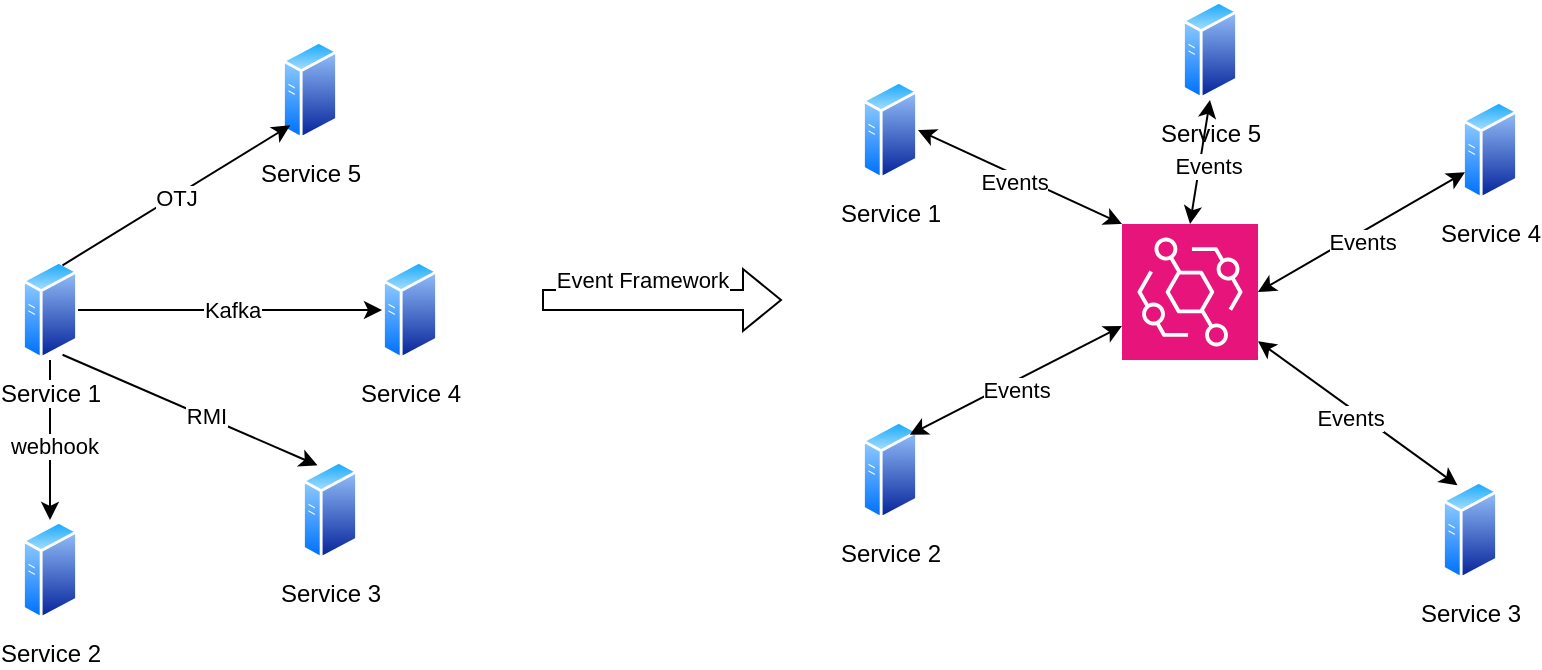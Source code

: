 <mxfile version="24.8.4">
  <diagram name="Page-1" id="nVBDxi55UeCHHlhTbFJY">
    <mxGraphModel dx="889" dy="572" grid="1" gridSize="10" guides="1" tooltips="1" connect="1" arrows="1" fold="1" page="1" pageScale="1" pageWidth="827" pageHeight="1169" math="0" shadow="0">
      <root>
        <mxCell id="0" />
        <mxCell id="1" parent="0" />
        <mxCell id="kQ5llFyRg5BjpRS1uALz-22" value="" style="shape=flexArrow;endArrow=classic;html=1;rounded=0;" edge="1" parent="1">
          <mxGeometry width="50" height="50" relative="1" as="geometry">
            <mxPoint x="320" y="160" as="sourcePoint" />
            <mxPoint x="440" y="160" as="targetPoint" />
          </mxGeometry>
        </mxCell>
        <mxCell id="kQ5llFyRg5BjpRS1uALz-55" value="Event Framework" style="edgeLabel;html=1;align=center;verticalAlign=middle;resizable=0;points=[];" vertex="1" connectable="0" parent="kQ5llFyRg5BjpRS1uALz-22">
          <mxGeometry x="-0.067" y="3" relative="1" as="geometry">
            <mxPoint x="-6" y="-7" as="offset" />
          </mxGeometry>
        </mxCell>
        <mxCell id="kQ5llFyRg5BjpRS1uALz-25" value="Service 1" style="image;aspect=fixed;perimeter=ellipsePerimeter;html=1;align=center;shadow=0;dashed=0;spacingTop=3;image=img/lib/active_directory/generic_server.svg;" vertex="1" parent="1">
          <mxGeometry x="480" y="50" width="28" height="50" as="geometry" />
        </mxCell>
        <mxCell id="kQ5llFyRg5BjpRS1uALz-26" value="Service 5" style="image;aspect=fixed;perimeter=ellipsePerimeter;html=1;align=center;shadow=0;dashed=0;spacingTop=3;image=img/lib/active_directory/generic_server.svg;" vertex="1" parent="1">
          <mxGeometry x="640" y="10" width="28" height="50" as="geometry" />
        </mxCell>
        <mxCell id="kQ5llFyRg5BjpRS1uALz-27" value="Service 4" style="image;aspect=fixed;perimeter=ellipsePerimeter;html=1;align=center;shadow=0;dashed=0;spacingTop=3;image=img/lib/active_directory/generic_server.svg;" vertex="1" parent="1">
          <mxGeometry x="780" y="60" width="28" height="50" as="geometry" />
        </mxCell>
        <mxCell id="kQ5llFyRg5BjpRS1uALz-28" value="Service 3" style="image;aspect=fixed;perimeter=ellipsePerimeter;html=1;align=center;shadow=0;dashed=0;spacingTop=3;image=img/lib/active_directory/generic_server.svg;" vertex="1" parent="1">
          <mxGeometry x="770" y="250" width="28" height="50" as="geometry" />
        </mxCell>
        <mxCell id="kQ5llFyRg5BjpRS1uALz-36" value="Service 2" style="image;aspect=fixed;perimeter=ellipsePerimeter;html=1;align=center;shadow=0;dashed=0;spacingTop=3;image=img/lib/active_directory/generic_server.svg;" vertex="1" parent="1">
          <mxGeometry x="480" y="220" width="28" height="50" as="geometry" />
        </mxCell>
        <mxCell id="kQ5llFyRg5BjpRS1uALz-38" value="" style="sketch=0;points=[[0,0,0],[0.25,0,0],[0.5,0,0],[0.75,0,0],[1,0,0],[0,1,0],[0.25,1,0],[0.5,1,0],[0.75,1,0],[1,1,0],[0,0.25,0],[0,0.5,0],[0,0.75,0],[1,0.25,0],[1,0.5,0],[1,0.75,0]];outlineConnect=0;fontColor=#232F3E;fillColor=#E7157B;strokeColor=#ffffff;dashed=0;verticalLabelPosition=bottom;verticalAlign=top;align=center;html=1;fontSize=12;fontStyle=0;aspect=fixed;shape=mxgraph.aws4.resourceIcon;resIcon=mxgraph.aws4.eventbridge;" vertex="1" parent="1">
          <mxGeometry x="610" y="122" width="68" height="68" as="geometry" />
        </mxCell>
        <mxCell id="kQ5llFyRg5BjpRS1uALz-42" value="" style="endArrow=classic;startArrow=classic;html=1;rounded=0;exitX=1;exitY=0.5;exitDx=0;exitDy=0;entryX=0;entryY=0;entryDx=0;entryDy=0;entryPerimeter=0;" edge="1" parent="1" source="kQ5llFyRg5BjpRS1uALz-25" target="kQ5llFyRg5BjpRS1uALz-38">
          <mxGeometry width="50" height="50" relative="1" as="geometry">
            <mxPoint x="520" y="170" as="sourcePoint" />
            <mxPoint x="570" y="120" as="targetPoint" />
          </mxGeometry>
        </mxCell>
        <mxCell id="kQ5llFyRg5BjpRS1uALz-43" value="Events" style="edgeLabel;html=1;align=center;verticalAlign=middle;resizable=0;points=[];" vertex="1" connectable="0" parent="kQ5llFyRg5BjpRS1uALz-42">
          <mxGeometry x="-0.036" y="-4" relative="1" as="geometry">
            <mxPoint as="offset" />
          </mxGeometry>
        </mxCell>
        <mxCell id="kQ5llFyRg5BjpRS1uALz-44" value="" style="endArrow=classic;startArrow=classic;html=1;rounded=0;exitX=1;exitY=0;exitDx=0;exitDy=0;entryX=0;entryY=0.75;entryDx=0;entryDy=0;entryPerimeter=0;" edge="1" parent="1" source="kQ5llFyRg5BjpRS1uALz-36" target="kQ5llFyRg5BjpRS1uALz-38">
          <mxGeometry width="50" height="50" relative="1" as="geometry">
            <mxPoint x="550" y="200" as="sourcePoint" />
            <mxPoint x="672" y="267" as="targetPoint" />
          </mxGeometry>
        </mxCell>
        <mxCell id="kQ5llFyRg5BjpRS1uALz-45" value="Events" style="edgeLabel;html=1;align=center;verticalAlign=middle;resizable=0;points=[];" vertex="1" connectable="0" parent="kQ5llFyRg5BjpRS1uALz-44">
          <mxGeometry x="-0.036" y="-4" relative="1" as="geometry">
            <mxPoint as="offset" />
          </mxGeometry>
        </mxCell>
        <mxCell id="kQ5llFyRg5BjpRS1uALz-46" value="" style="endArrow=classic;startArrow=classic;html=1;rounded=0;exitX=1;exitY=0.5;exitDx=0;exitDy=0;entryX=0;entryY=0.75;entryDx=0;entryDy=0;exitPerimeter=0;" edge="1" parent="1" source="kQ5llFyRg5BjpRS1uALz-38" target="kQ5llFyRg5BjpRS1uALz-27">
          <mxGeometry width="50" height="50" relative="1" as="geometry">
            <mxPoint x="700" y="140" as="sourcePoint" />
            <mxPoint x="822" y="207" as="targetPoint" />
          </mxGeometry>
        </mxCell>
        <mxCell id="kQ5llFyRg5BjpRS1uALz-47" value="Events" style="edgeLabel;html=1;align=center;verticalAlign=middle;resizable=0;points=[];" vertex="1" connectable="0" parent="kQ5llFyRg5BjpRS1uALz-46">
          <mxGeometry x="-0.036" y="-4" relative="1" as="geometry">
            <mxPoint as="offset" />
          </mxGeometry>
        </mxCell>
        <mxCell id="kQ5llFyRg5BjpRS1uALz-48" value="" style="endArrow=classic;startArrow=classic;html=1;rounded=0;exitX=0.5;exitY=0;exitDx=0;exitDy=0;entryX=0.5;entryY=1;entryDx=0;entryDy=0;exitPerimeter=0;" edge="1" parent="1" source="kQ5llFyRg5BjpRS1uALz-38" target="kQ5llFyRg5BjpRS1uALz-26">
          <mxGeometry width="50" height="50" relative="1" as="geometry">
            <mxPoint x="590" y="40" as="sourcePoint" />
            <mxPoint x="712" y="107" as="targetPoint" />
          </mxGeometry>
        </mxCell>
        <mxCell id="kQ5llFyRg5BjpRS1uALz-49" value="Events" style="edgeLabel;html=1;align=center;verticalAlign=middle;resizable=0;points=[];" vertex="1" connectable="0" parent="kQ5llFyRg5BjpRS1uALz-48">
          <mxGeometry x="-0.036" y="-4" relative="1" as="geometry">
            <mxPoint as="offset" />
          </mxGeometry>
        </mxCell>
        <mxCell id="kQ5llFyRg5BjpRS1uALz-50" value="" style="endArrow=classic;startArrow=classic;html=1;rounded=0;entryX=0.25;entryY=0;entryDx=0;entryDy=0;" edge="1" parent="1" source="kQ5llFyRg5BjpRS1uALz-38" target="kQ5llFyRg5BjpRS1uALz-28">
          <mxGeometry width="50" height="50" relative="1" as="geometry">
            <mxPoint x="670" y="210" as="sourcePoint" />
            <mxPoint x="720" y="240" as="targetPoint" />
          </mxGeometry>
        </mxCell>
        <mxCell id="kQ5llFyRg5BjpRS1uALz-51" value="Events" style="edgeLabel;html=1;align=center;verticalAlign=middle;resizable=0;points=[];" vertex="1" connectable="0" parent="kQ5llFyRg5BjpRS1uALz-50">
          <mxGeometry x="-0.036" y="-4" relative="1" as="geometry">
            <mxPoint as="offset" />
          </mxGeometry>
        </mxCell>
        <mxCell id="kQ5llFyRg5BjpRS1uALz-52" value="" style="group" vertex="1" connectable="0" parent="1">
          <mxGeometry x="60" y="30" width="208" height="290" as="geometry" />
        </mxCell>
        <mxCell id="kQ5llFyRg5BjpRS1uALz-20" value="" style="edgeStyle=orthogonalEdgeStyle;rounded=0;orthogonalLoop=1;jettySize=auto;html=1;" edge="1" parent="kQ5llFyRg5BjpRS1uALz-52" source="kQ5llFyRg5BjpRS1uALz-1" target="kQ5llFyRg5BjpRS1uALz-19">
          <mxGeometry relative="1" as="geometry" />
        </mxCell>
        <mxCell id="kQ5llFyRg5BjpRS1uALz-21" value="webhook" style="edgeLabel;html=1;align=center;verticalAlign=middle;resizable=0;points=[];" vertex="1" connectable="0" parent="kQ5llFyRg5BjpRS1uALz-20">
          <mxGeometry x="0.064" y="2" relative="1" as="geometry">
            <mxPoint as="offset" />
          </mxGeometry>
        </mxCell>
        <mxCell id="kQ5llFyRg5BjpRS1uALz-1" value="Service 1" style="image;aspect=fixed;perimeter=ellipsePerimeter;html=1;align=center;shadow=0;dashed=0;spacingTop=3;image=img/lib/active_directory/generic_server.svg;" vertex="1" parent="kQ5llFyRg5BjpRS1uALz-52">
          <mxGeometry y="110" width="28" height="50" as="geometry" />
        </mxCell>
        <mxCell id="kQ5llFyRg5BjpRS1uALz-2" value="Service 5" style="image;aspect=fixed;perimeter=ellipsePerimeter;html=1;align=center;shadow=0;dashed=0;spacingTop=3;image=img/lib/active_directory/generic_server.svg;" vertex="1" parent="kQ5llFyRg5BjpRS1uALz-52">
          <mxGeometry x="130" width="28" height="50" as="geometry" />
        </mxCell>
        <mxCell id="kQ5llFyRg5BjpRS1uALz-3" value="Service 4" style="image;aspect=fixed;perimeter=ellipsePerimeter;html=1;align=center;shadow=0;dashed=0;spacingTop=3;image=img/lib/active_directory/generic_server.svg;" vertex="1" parent="kQ5llFyRg5BjpRS1uALz-52">
          <mxGeometry x="180" y="110" width="28" height="50" as="geometry" />
        </mxCell>
        <mxCell id="kQ5llFyRg5BjpRS1uALz-4" value="Service 3" style="image;aspect=fixed;perimeter=ellipsePerimeter;html=1;align=center;shadow=0;dashed=0;spacingTop=3;image=img/lib/active_directory/generic_server.svg;" vertex="1" parent="kQ5llFyRg5BjpRS1uALz-52">
          <mxGeometry x="140" y="210" width="28" height="50" as="geometry" />
        </mxCell>
        <mxCell id="kQ5llFyRg5BjpRS1uALz-12" value="" style="endArrow=classic;html=1;rounded=0;entryX=0;entryY=1;entryDx=0;entryDy=0;exitX=0.75;exitY=0;exitDx=0;exitDy=0;" edge="1" parent="kQ5llFyRg5BjpRS1uALz-52" source="kQ5llFyRg5BjpRS1uALz-1" target="kQ5llFyRg5BjpRS1uALz-2">
          <mxGeometry width="50" height="50" relative="1" as="geometry">
            <mxPoint x="28" y="130" as="sourcePoint" />
            <mxPoint x="78" y="80" as="targetPoint" />
          </mxGeometry>
        </mxCell>
        <mxCell id="kQ5llFyRg5BjpRS1uALz-16" value="OTJ" style="edgeLabel;html=1;align=center;verticalAlign=middle;resizable=0;points=[];" vertex="1" connectable="0" parent="kQ5llFyRg5BjpRS1uALz-12">
          <mxGeometry x="-0.009" y="-1" relative="1" as="geometry">
            <mxPoint as="offset" />
          </mxGeometry>
        </mxCell>
        <mxCell id="kQ5llFyRg5BjpRS1uALz-13" value="" style="endArrow=classic;html=1;rounded=0;entryX=0;entryY=0.5;entryDx=0;entryDy=0;exitX=1;exitY=0.5;exitDx=0;exitDy=0;" edge="1" parent="kQ5llFyRg5BjpRS1uALz-52" source="kQ5llFyRg5BjpRS1uALz-1" target="kQ5llFyRg5BjpRS1uALz-3">
          <mxGeometry width="50" height="50" relative="1" as="geometry">
            <mxPoint x="39" y="200" as="sourcePoint" />
            <mxPoint x="89" y="150" as="targetPoint" />
          </mxGeometry>
        </mxCell>
        <mxCell id="kQ5llFyRg5BjpRS1uALz-17" value="Kafka" style="edgeLabel;html=1;align=center;verticalAlign=middle;resizable=0;points=[];" vertex="1" connectable="0" parent="kQ5llFyRg5BjpRS1uALz-13">
          <mxGeometry x="0.013" relative="1" as="geometry">
            <mxPoint as="offset" />
          </mxGeometry>
        </mxCell>
        <mxCell id="kQ5llFyRg5BjpRS1uALz-14" value="" style="endArrow=classic;html=1;rounded=0;entryX=0.25;entryY=0;entryDx=0;entryDy=0;exitX=0.75;exitY=1;exitDx=0;exitDy=0;" edge="1" parent="kQ5llFyRg5BjpRS1uALz-52" source="kQ5llFyRg5BjpRS1uALz-1" target="kQ5llFyRg5BjpRS1uALz-4">
          <mxGeometry width="50" height="50" relative="1" as="geometry">
            <mxPoint x="20" y="190" as="sourcePoint" />
            <mxPoint x="70" y="140" as="targetPoint" />
          </mxGeometry>
        </mxCell>
        <mxCell id="kQ5llFyRg5BjpRS1uALz-18" value="RMI" style="edgeLabel;html=1;align=center;verticalAlign=middle;resizable=0;points=[];" vertex="1" connectable="0" parent="kQ5llFyRg5BjpRS1uALz-14">
          <mxGeometry x="0.12" y="1" relative="1" as="geometry">
            <mxPoint as="offset" />
          </mxGeometry>
        </mxCell>
        <mxCell id="kQ5llFyRg5BjpRS1uALz-19" value="Service 2" style="image;aspect=fixed;perimeter=ellipsePerimeter;html=1;align=center;shadow=0;dashed=0;spacingTop=3;image=img/lib/active_directory/generic_server.svg;" vertex="1" parent="kQ5llFyRg5BjpRS1uALz-52">
          <mxGeometry y="240" width="28" height="50" as="geometry" />
        </mxCell>
      </root>
    </mxGraphModel>
  </diagram>
</mxfile>
